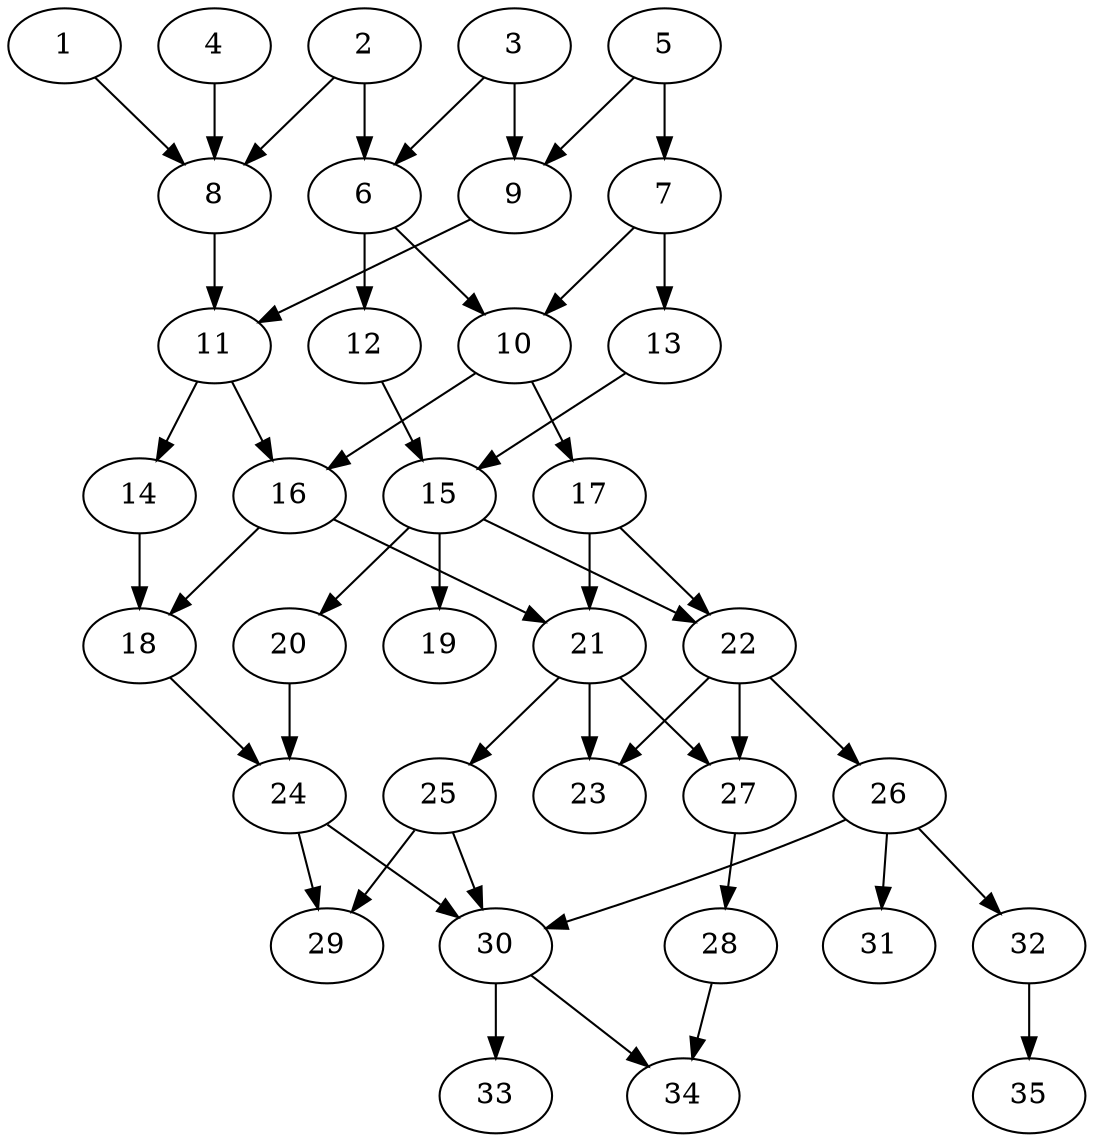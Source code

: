 // DAG automatically generated by daggen at Thu Oct  3 14:05:37 2019
// ./daggen --dot -n 35 --ccr 0.5 --fat 0.5 --regular 0.9 --density 0.5 --mindata 5242880 --maxdata 52428800 
digraph G {
  1 [size="96647168", alpha="0.13", expect_size="48323584"] 
  1 -> 8 [size ="48323584"]
  2 [size="21411840", alpha="0.02", expect_size="10705920"] 
  2 -> 6 [size ="10705920"]
  2 -> 8 [size ="10705920"]
  3 [size="87343104", alpha="0.13", expect_size="43671552"] 
  3 -> 6 [size ="43671552"]
  3 -> 9 [size ="43671552"]
  4 [size="21202944", alpha="0.04", expect_size="10601472"] 
  4 -> 8 [size ="10601472"]
  5 [size="72056832", alpha="0.16", expect_size="36028416"] 
  5 -> 7 [size ="36028416"]
  5 -> 9 [size ="36028416"]
  6 [size="67020800", alpha="0.07", expect_size="33510400"] 
  6 -> 10 [size ="33510400"]
  6 -> 12 [size ="33510400"]
  7 [size="74151936", alpha="0.19", expect_size="37075968"] 
  7 -> 10 [size ="37075968"]
  7 -> 13 [size ="37075968"]
  8 [size="17131520", alpha="0.17", expect_size="8565760"] 
  8 -> 11 [size ="8565760"]
  9 [size="37261312", alpha="0.02", expect_size="18630656"] 
  9 -> 11 [size ="18630656"]
  10 [size="36655104", alpha="0.13", expect_size="18327552"] 
  10 -> 16 [size ="18327552"]
  10 -> 17 [size ="18327552"]
  11 [size="95576064", alpha="0.09", expect_size="47788032"] 
  11 -> 14 [size ="47788032"]
  11 -> 16 [size ="47788032"]
  12 [size="61851648", alpha="0.13", expect_size="30925824"] 
  12 -> 15 [size ="30925824"]
  13 [size="69255168", alpha="0.09", expect_size="34627584"] 
  13 -> 15 [size ="34627584"]
  14 [size="34940928", alpha="0.04", expect_size="17470464"] 
  14 -> 18 [size ="17470464"]
  15 [size="51970048", alpha="0.06", expect_size="25985024"] 
  15 -> 19 [size ="25985024"]
  15 -> 20 [size ="25985024"]
  15 -> 22 [size ="25985024"]
  16 [size="34529280", alpha="0.02", expect_size="17264640"] 
  16 -> 18 [size ="17264640"]
  16 -> 21 [size ="17264640"]
  17 [size="66582528", alpha="0.03", expect_size="33291264"] 
  17 -> 21 [size ="33291264"]
  17 -> 22 [size ="33291264"]
  18 [size="59744256", alpha="0.01", expect_size="29872128"] 
  18 -> 24 [size ="29872128"]
  19 [size="43290624", alpha="0.06", expect_size="21645312"] 
  20 [size="51081216", alpha="0.04", expect_size="25540608"] 
  20 -> 24 [size ="25540608"]
  21 [size="20119552", alpha="0.00", expect_size="10059776"] 
  21 -> 23 [size ="10059776"]
  21 -> 25 [size ="10059776"]
  21 -> 27 [size ="10059776"]
  22 [size="61741056", alpha="0.19", expect_size="30870528"] 
  22 -> 23 [size ="30870528"]
  22 -> 26 [size ="30870528"]
  22 -> 27 [size ="30870528"]
  23 [size="28375040", alpha="0.14", expect_size="14187520"] 
  24 [size="68845568", alpha="0.11", expect_size="34422784"] 
  24 -> 29 [size ="34422784"]
  24 -> 30 [size ="34422784"]
  25 [size="86292480", alpha="0.01", expect_size="43146240"] 
  25 -> 29 [size ="43146240"]
  25 -> 30 [size ="43146240"]
  26 [size="17915904", alpha="0.03", expect_size="8957952"] 
  26 -> 30 [size ="8957952"]
  26 -> 31 [size ="8957952"]
  26 -> 32 [size ="8957952"]
  27 [size="25774080", alpha="0.19", expect_size="12887040"] 
  27 -> 28 [size ="12887040"]
  28 [size="37797888", alpha="0.16", expect_size="18898944"] 
  28 -> 34 [size ="18898944"]
  29 [size="43337728", alpha="0.19", expect_size="21668864"] 
  30 [size="70299648", alpha="0.07", expect_size="35149824"] 
  30 -> 33 [size ="35149824"]
  30 -> 34 [size ="35149824"]
  31 [size="88115200", alpha="0.14", expect_size="44057600"] 
  32 [size="88573952", alpha="0.11", expect_size="44286976"] 
  32 -> 35 [size ="44286976"]
  33 [size="82601984", alpha="0.01", expect_size="41300992"] 
  34 [size="52684800", alpha="0.16", expect_size="26342400"] 
  35 [size="103915520", alpha="0.19", expect_size="51957760"] 
}
